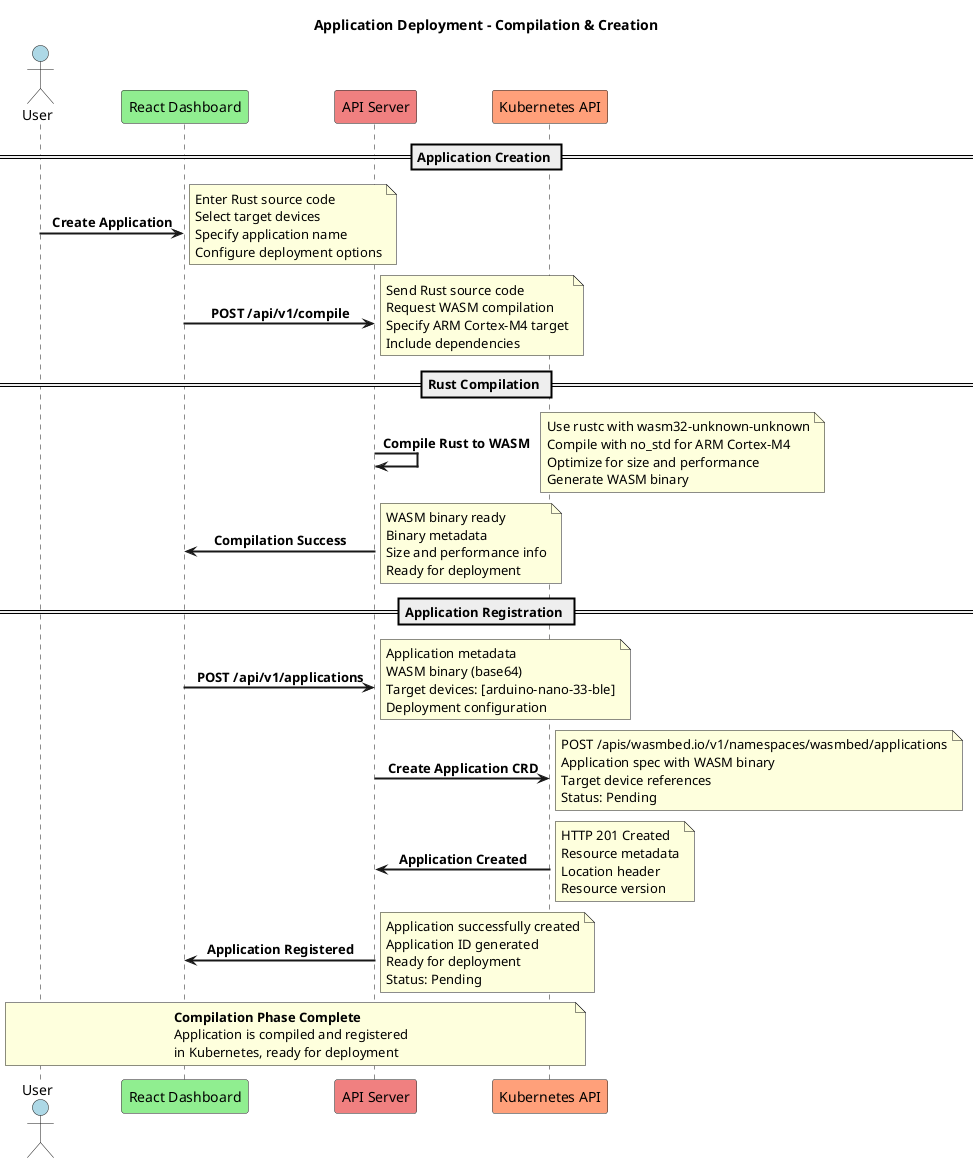 ' SPDX-License-Identifier: CC-BY-4.0
' Copyright © 2025 Wasmbed contributors

@startuml
title Application Deployment - Compilation & Creation

skinparam wrapMessageWidth 200
skinparam sequenceMessageAlign center
skinparam sequenceArrowThickness 2
skinparam sequenceLifeLineBackgroundColor #E8F4FD
skinparam sequenceActorBackgroundColor #D4E6F1
skinparam sequenceParticipantBackgroundColor #F8F9FA
skinparam direction top to bottom

actor "User" as USER #LightBlue
participant "React Dashboard" as DASHBOARD #LightGreen
participant "API Server" as API_SERVER #LightCoral
participant "Kubernetes API" as K8S_API #LightSalmon

== Application Creation ==

USER -> DASHBOARD : **Create Application**
note right : Enter Rust source code\nSelect target devices\nSpecify application name\nConfigure deployment options

DASHBOARD -> API_SERVER : **POST /api/v1/compile**
note right : Send Rust source code\nRequest WASM compilation\nSpecify ARM Cortex-M4 target\nInclude dependencies

== Rust Compilation ==

API_SERVER -> API_SERVER : **Compile Rust to WASM**
note right : Use rustc with wasm32-unknown-unknown\nCompile with no_std for ARM Cortex-M4\nOptimize for size and performance\nGenerate WASM binary

API_SERVER -> DASHBOARD : **Compilation Success**
note right : WASM binary ready\nBinary metadata\nSize and performance info\nReady for deployment

== Application Registration ==

DASHBOARD -> API_SERVER : **POST /api/v1/applications**
note right : Application metadata\nWASM binary (base64)\nTarget devices: [arduino-nano-33-ble]\nDeployment configuration

API_SERVER -> K8S_API : **Create Application CRD**
note right : POST /apis/wasmbed.io/v1/namespaces/wasmbed/applications\nApplication spec with WASM binary\nTarget device references\nStatus: Pending

K8S_API -> API_SERVER : **Application Created**
note right : HTTP 201 Created\nResource metadata\nLocation header\nResource version

API_SERVER -> DASHBOARD : **Application Registered**
note right : Application successfully created\nApplication ID generated\nReady for deployment\nStatus: Pending

note over USER, K8S_API
  **Compilation Phase Complete**
  Application is compiled and registered
  in Kubernetes, ready for deployment
end note

@enduml
